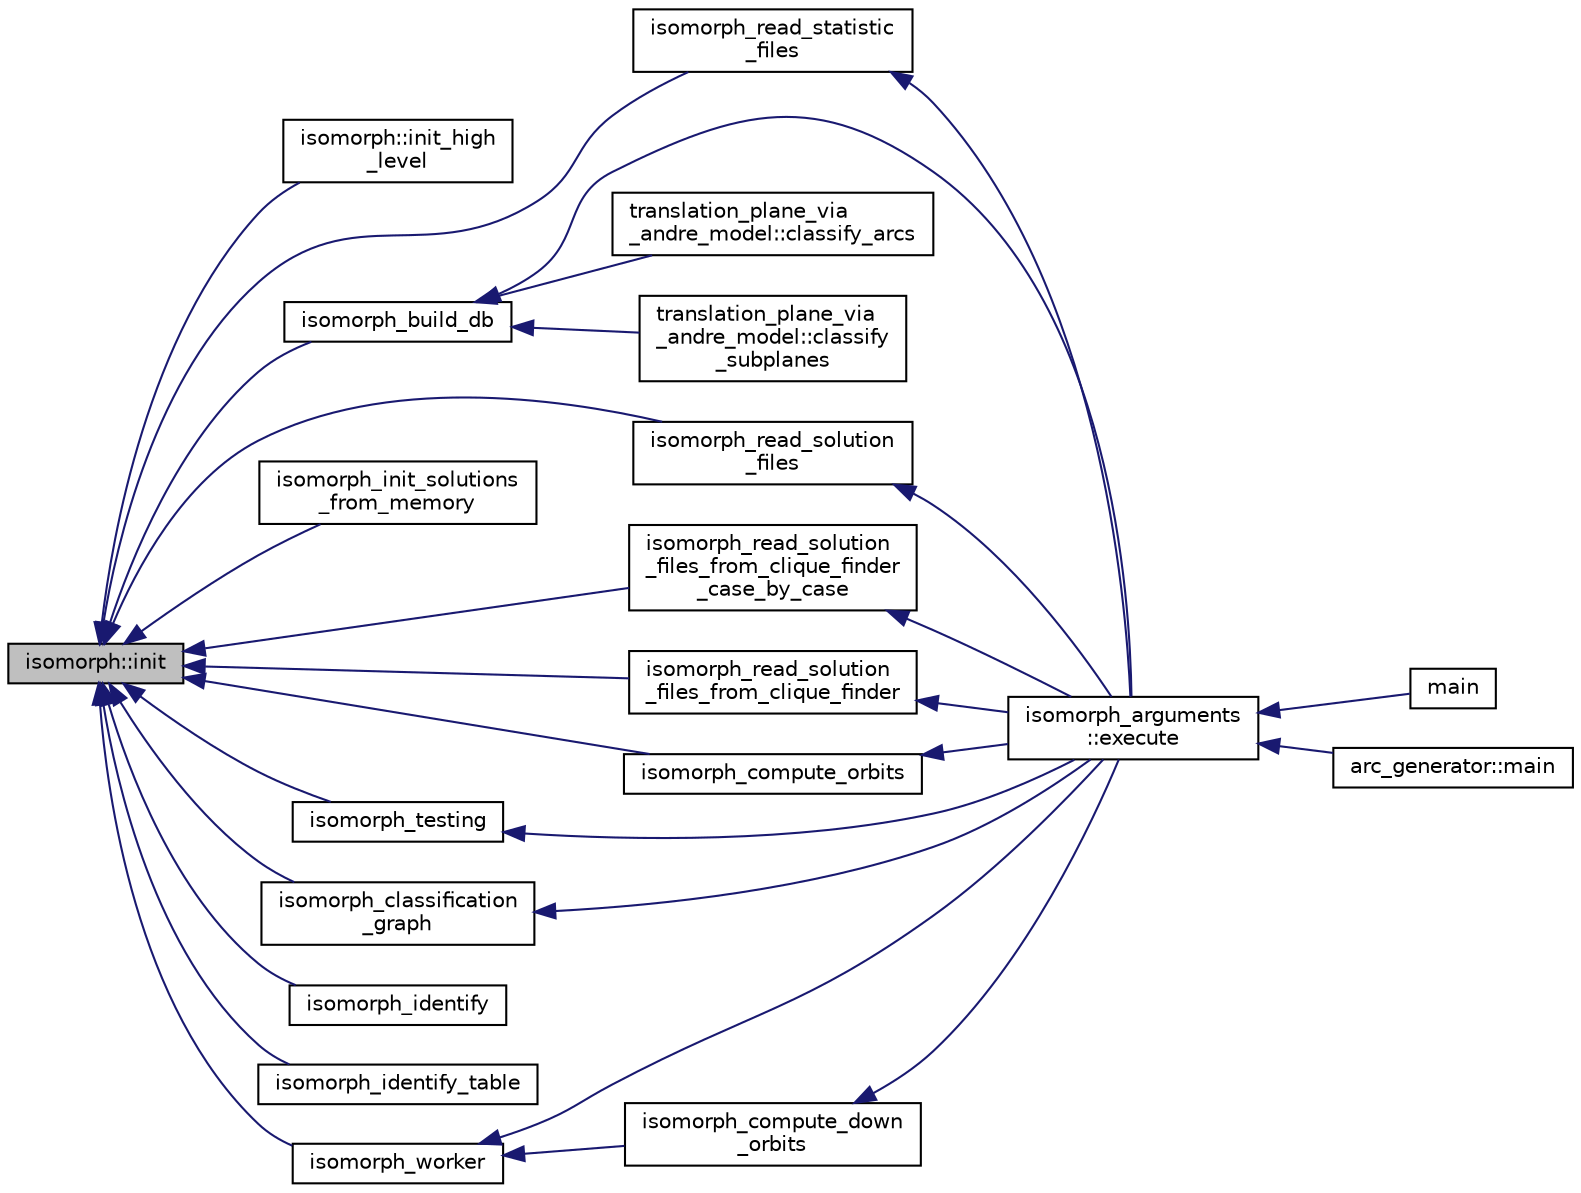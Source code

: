 digraph "isomorph::init"
{
  edge [fontname="Helvetica",fontsize="10",labelfontname="Helvetica",labelfontsize="10"];
  node [fontname="Helvetica",fontsize="10",shape=record];
  rankdir="LR";
  Node5868 [label="isomorph::init",height=0.2,width=0.4,color="black", fillcolor="grey75", style="filled", fontcolor="black"];
  Node5868 -> Node5869 [dir="back",color="midnightblue",fontsize="10",style="solid",fontname="Helvetica"];
  Node5869 [label="isomorph::init_high\l_level",height=0.2,width=0.4,color="black", fillcolor="white", style="filled",URL="$d3/d5f/classisomorph.html#a5cee5468cc8cc68eac1f6131faedfab2"];
  Node5868 -> Node5870 [dir="back",color="midnightblue",fontsize="10",style="solid",fontname="Helvetica"];
  Node5870 [label="isomorph_read_statistic\l_files",height=0.2,width=0.4,color="black", fillcolor="white", style="filled",URL="$d4/d7e/isomorph__global_8_c.html#a78a6ee9d7dee4708fc721374bdebfa83"];
  Node5870 -> Node5871 [dir="back",color="midnightblue",fontsize="10",style="solid",fontname="Helvetica"];
  Node5871 [label="isomorph_arguments\l::execute",height=0.2,width=0.4,color="black", fillcolor="white", style="filled",URL="$d5/de4/classisomorph__arguments.html#aa85e472d14906abdd5672dc66027583e"];
  Node5871 -> Node5872 [dir="back",color="midnightblue",fontsize="10",style="solid",fontname="Helvetica"];
  Node5872 [label="main",height=0.2,width=0.4,color="black", fillcolor="white", style="filled",URL="$d1/d5e/blt__main_8_c.html#a217dbf8b442f20279ea00b898af96f52"];
  Node5871 -> Node5873 [dir="back",color="midnightblue",fontsize="10",style="solid",fontname="Helvetica"];
  Node5873 [label="arc_generator::main",height=0.2,width=0.4,color="black", fillcolor="white", style="filled",URL="$d4/d21/classarc__generator.html#ad80140b51b165dad1fe6ab232be7829a"];
  Node5868 -> Node5874 [dir="back",color="midnightblue",fontsize="10",style="solid",fontname="Helvetica"];
  Node5874 [label="isomorph_build_db",height=0.2,width=0.4,color="black", fillcolor="white", style="filled",URL="$d4/d7e/isomorph__global_8_c.html#a12eb18567e79a7978cb4f9e80d2055ac"];
  Node5874 -> Node5875 [dir="back",color="midnightblue",fontsize="10",style="solid",fontname="Helvetica"];
  Node5875 [label="translation_plane_via\l_andre_model::classify_arcs",height=0.2,width=0.4,color="black", fillcolor="white", style="filled",URL="$d1/dcc/classtranslation__plane__via__andre__model.html#ac8f002e812a8b152d41e806688601c5e"];
  Node5874 -> Node5876 [dir="back",color="midnightblue",fontsize="10",style="solid",fontname="Helvetica"];
  Node5876 [label="translation_plane_via\l_andre_model::classify\l_subplanes",height=0.2,width=0.4,color="black", fillcolor="white", style="filled",URL="$d1/dcc/classtranslation__plane__via__andre__model.html#a794fefa95f0a7f7b887133375988ee55"];
  Node5874 -> Node5871 [dir="back",color="midnightblue",fontsize="10",style="solid",fontname="Helvetica"];
  Node5868 -> Node5877 [dir="back",color="midnightblue",fontsize="10",style="solid",fontname="Helvetica"];
  Node5877 [label="isomorph_read_solution\l_files",height=0.2,width=0.4,color="black", fillcolor="white", style="filled",URL="$d4/d7e/isomorph__global_8_c.html#a697da824ab34db5c830530fb3c97df24"];
  Node5877 -> Node5871 [dir="back",color="midnightblue",fontsize="10",style="solid",fontname="Helvetica"];
  Node5868 -> Node5878 [dir="back",color="midnightblue",fontsize="10",style="solid",fontname="Helvetica"];
  Node5878 [label="isomorph_init_solutions\l_from_memory",height=0.2,width=0.4,color="black", fillcolor="white", style="filled",URL="$d4/d7e/isomorph__global_8_c.html#a490bbe6199dc1e29d186b26834266e03"];
  Node5868 -> Node5879 [dir="back",color="midnightblue",fontsize="10",style="solid",fontname="Helvetica"];
  Node5879 [label="isomorph_read_solution\l_files_from_clique_finder\l_case_by_case",height=0.2,width=0.4,color="black", fillcolor="white", style="filled",URL="$d4/d7e/isomorph__global_8_c.html#a2a55ab4b2df6ae83f916cf01eccdf67c"];
  Node5879 -> Node5871 [dir="back",color="midnightblue",fontsize="10",style="solid",fontname="Helvetica"];
  Node5868 -> Node5880 [dir="back",color="midnightblue",fontsize="10",style="solid",fontname="Helvetica"];
  Node5880 [label="isomorph_read_solution\l_files_from_clique_finder",height=0.2,width=0.4,color="black", fillcolor="white", style="filled",URL="$d4/d7e/isomorph__global_8_c.html#ad8be067333430bfdd26c0a34549f4556"];
  Node5880 -> Node5871 [dir="back",color="midnightblue",fontsize="10",style="solid",fontname="Helvetica"];
  Node5868 -> Node5881 [dir="back",color="midnightblue",fontsize="10",style="solid",fontname="Helvetica"];
  Node5881 [label="isomorph_compute_orbits",height=0.2,width=0.4,color="black", fillcolor="white", style="filled",URL="$d4/d7e/isomorph__global_8_c.html#a592f3efd31146c0802f59837055f904f"];
  Node5881 -> Node5871 [dir="back",color="midnightblue",fontsize="10",style="solid",fontname="Helvetica"];
  Node5868 -> Node5882 [dir="back",color="midnightblue",fontsize="10",style="solid",fontname="Helvetica"];
  Node5882 [label="isomorph_testing",height=0.2,width=0.4,color="black", fillcolor="white", style="filled",URL="$d4/d7e/isomorph__global_8_c.html#a5a73cbe9f89c4727f086482ee2d238f9"];
  Node5882 -> Node5871 [dir="back",color="midnightblue",fontsize="10",style="solid",fontname="Helvetica"];
  Node5868 -> Node5883 [dir="back",color="midnightblue",fontsize="10",style="solid",fontname="Helvetica"];
  Node5883 [label="isomorph_classification\l_graph",height=0.2,width=0.4,color="black", fillcolor="white", style="filled",URL="$d4/d7e/isomorph__global_8_c.html#a027e803e6cab7af4c400a71663bf4715"];
  Node5883 -> Node5871 [dir="back",color="midnightblue",fontsize="10",style="solid",fontname="Helvetica"];
  Node5868 -> Node5884 [dir="back",color="midnightblue",fontsize="10",style="solid",fontname="Helvetica"];
  Node5884 [label="isomorph_identify",height=0.2,width=0.4,color="black", fillcolor="white", style="filled",URL="$d4/d7e/isomorph__global_8_c.html#aa0fe57c73d5668eee10a6022ada7f6a3"];
  Node5868 -> Node5885 [dir="back",color="midnightblue",fontsize="10",style="solid",fontname="Helvetica"];
  Node5885 [label="isomorph_identify_table",height=0.2,width=0.4,color="black", fillcolor="white", style="filled",URL="$d4/d7e/isomorph__global_8_c.html#a9fd19ea945561cf2a6bb5c72dd4b1cb2"];
  Node5868 -> Node5886 [dir="back",color="midnightblue",fontsize="10",style="solid",fontname="Helvetica"];
  Node5886 [label="isomorph_worker",height=0.2,width=0.4,color="black", fillcolor="white", style="filled",URL="$d4/d7e/isomorph__global_8_c.html#ace3bb6ec719b02a35534309d4d3fe99a"];
  Node5886 -> Node5871 [dir="back",color="midnightblue",fontsize="10",style="solid",fontname="Helvetica"];
  Node5886 -> Node5887 [dir="back",color="midnightblue",fontsize="10",style="solid",fontname="Helvetica"];
  Node5887 [label="isomorph_compute_down\l_orbits",height=0.2,width=0.4,color="black", fillcolor="white", style="filled",URL="$d4/d7e/isomorph__global_8_c.html#a3613cea19158edd30958c4edecd97d53"];
  Node5887 -> Node5871 [dir="back",color="midnightblue",fontsize="10",style="solid",fontname="Helvetica"];
}
